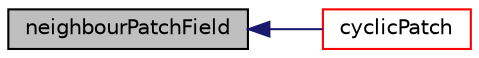 digraph "neighbourPatchField"
{
  bgcolor="transparent";
  edge [fontname="Helvetica",fontsize="10",labelfontname="Helvetica",labelfontsize="10"];
  node [fontname="Helvetica",fontsize="10",shape=record];
  rankdir="LR";
  Node142 [label="neighbourPatchField",height=0.2,width=0.4,color="black", fillcolor="grey75", style="filled", fontcolor="black"];
  Node142 -> Node143 [dir="back",color="midnightblue",fontsize="10",style="solid",fontname="Helvetica"];
  Node143 [label="cyclicPatch",height=0.2,width=0.4,color="red",URL="$a22801.html#ae522268c64e8d91db461be379d82b6a0",tooltip="Return local reference cast into the cyclic patch. "];
}
